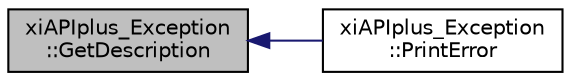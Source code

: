 digraph "xiAPIplus_Exception::GetDescription"
{
  edge [fontname="Helvetica",fontsize="10",labelfontname="Helvetica",labelfontsize="10"];
  node [fontname="Helvetica",fontsize="10",shape=record];
  rankdir="LR";
  Node3 [label="xiAPIplus_Exception\l::GetDescription",height=0.2,width=0.4,color="black", fillcolor="grey75", style="filled", fontcolor="black"];
  Node3 -> Node4 [dir="back",color="midnightblue",fontsize="10",style="solid",fontname="Helvetica"];
  Node4 [label="xiAPIplus_Exception\l::PrintError",height=0.2,width=0.4,color="black", fillcolor="white", style="filled",URL="$classxi_a_p_iplus___exception.html#ac094235cfb491e3087d5b24dfdf89b2f"];
}

